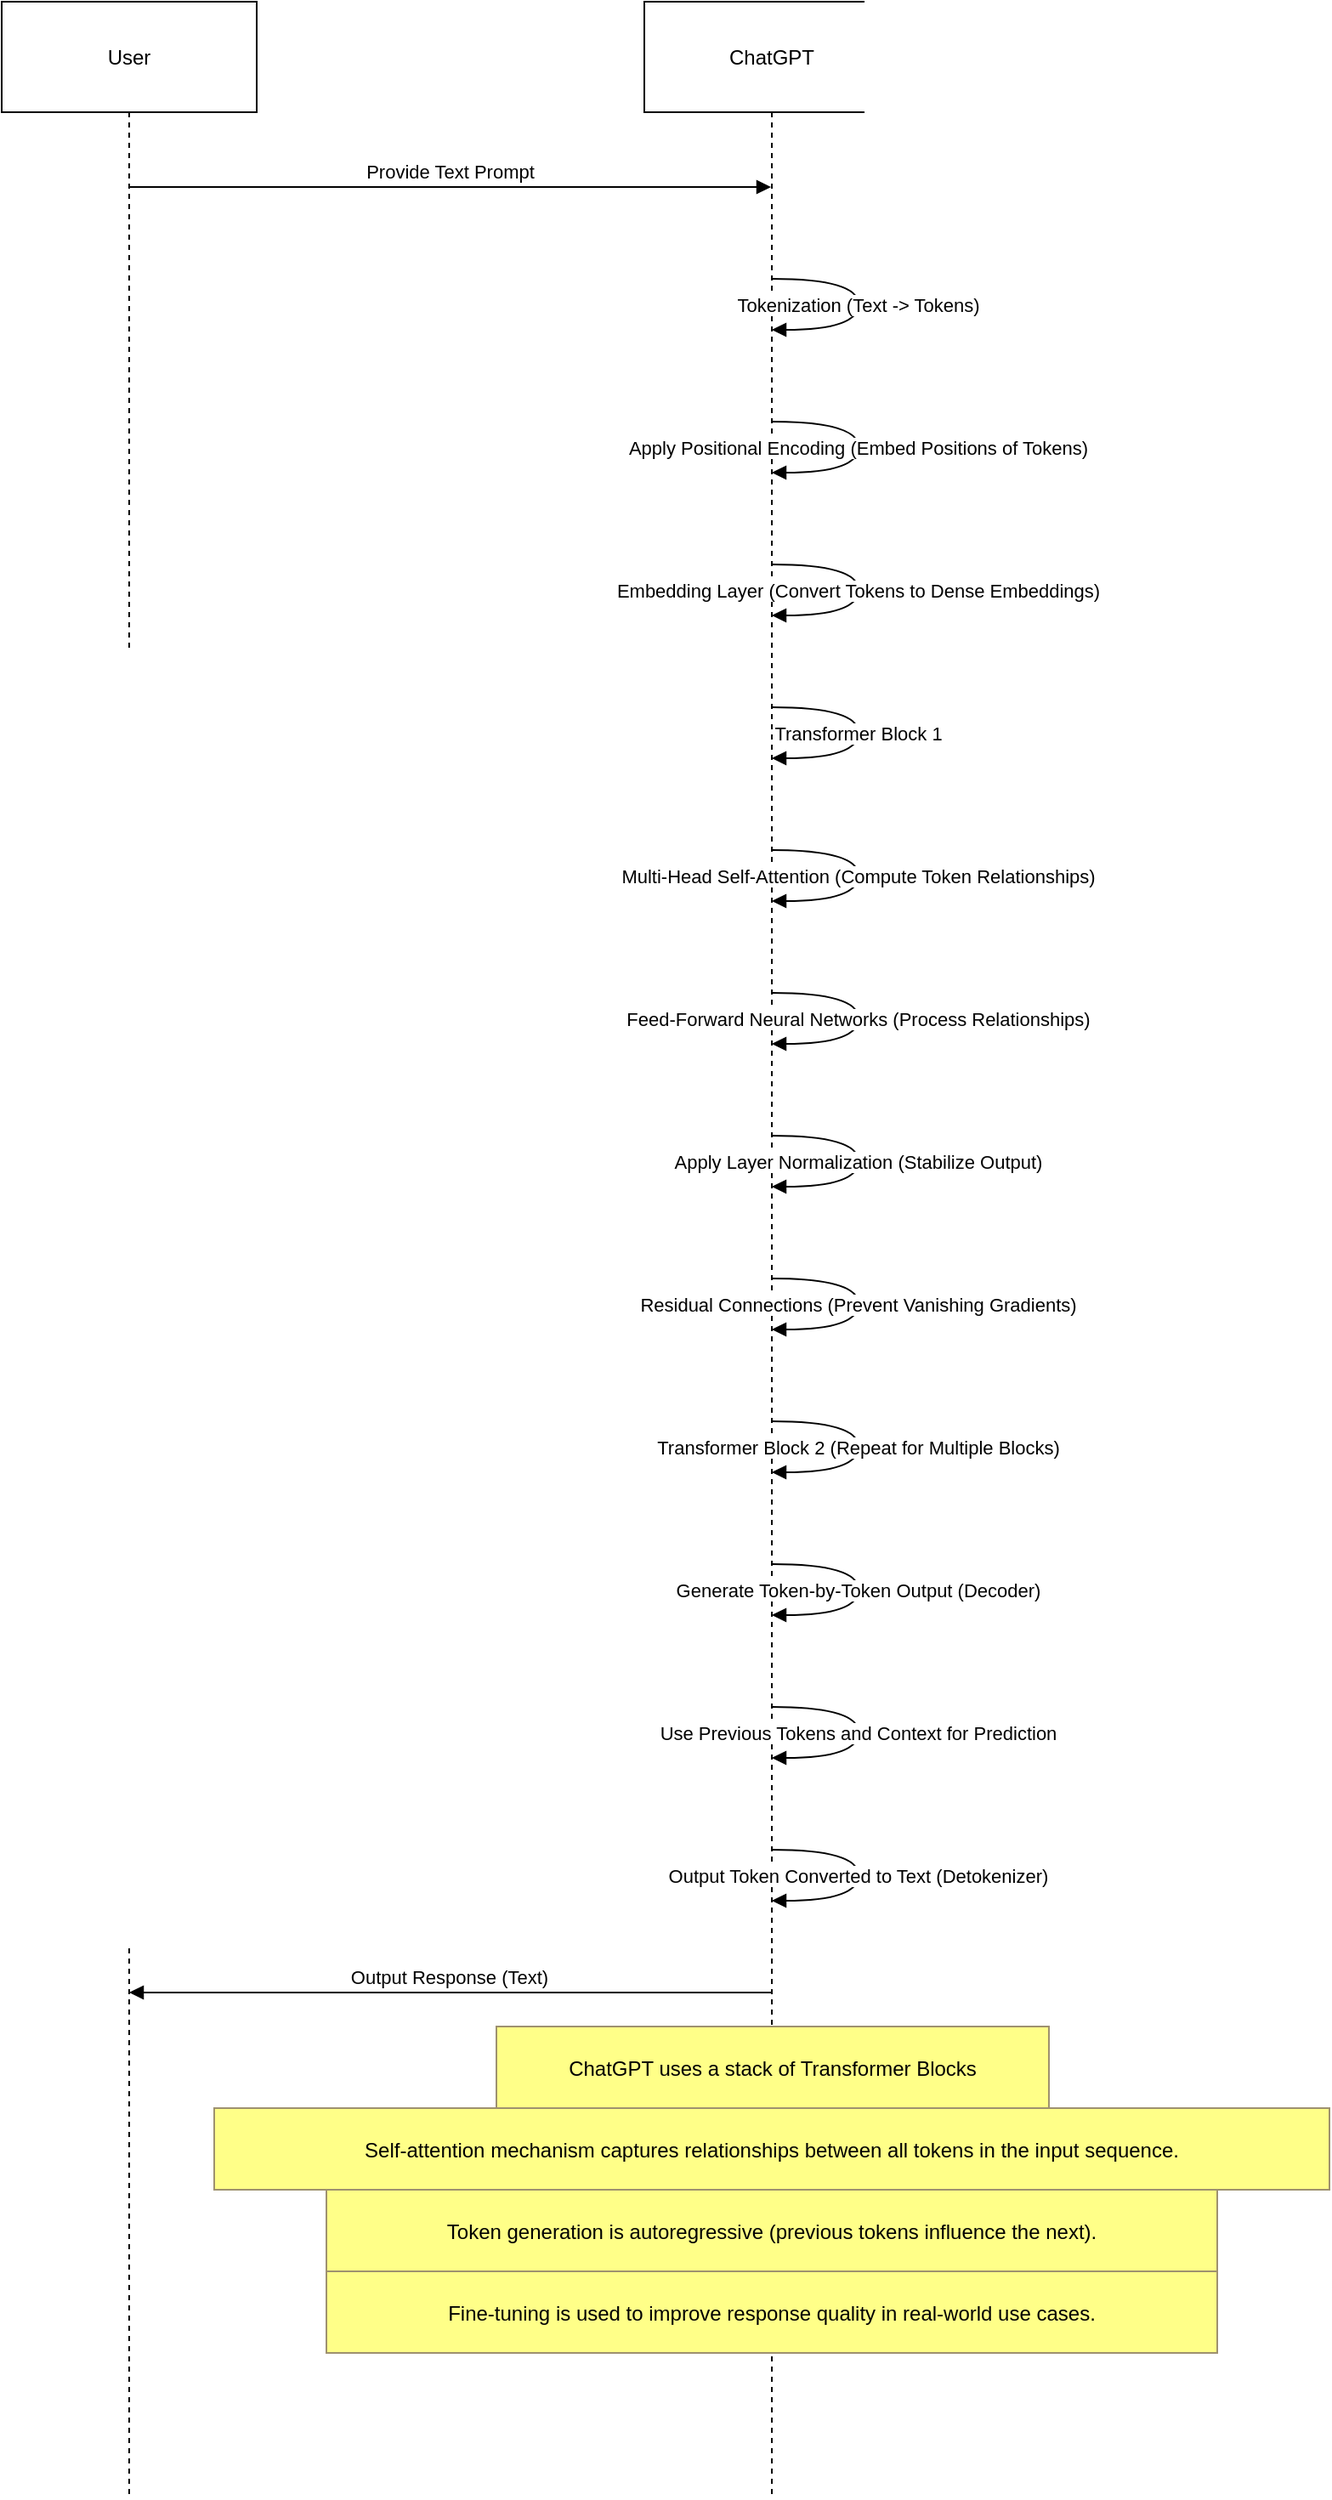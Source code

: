 <mxfile version="25.0.3">
  <diagram name="Page-1" id="LRry-8tiaS6HzqBhcMT4">
    <mxGraphModel dx="1290" dy="557" grid="1" gridSize="10" guides="1" tooltips="1" connect="1" arrows="1" fold="1" page="1" pageScale="1" pageWidth="827" pageHeight="1169" math="0" shadow="0">
      <root>
        <mxCell id="0" />
        <mxCell id="1" parent="0" />
        <mxCell id="E5JG0-WKW0irPrQr0zAJ-1" value="User" style="shape=umlLifeline;perimeter=lifelinePerimeter;whiteSpace=wrap;container=1;dropTarget=0;collapsible=0;recursiveResize=0;outlineConnect=0;portConstraint=eastwest;newEdgeStyle={&quot;edgeStyle&quot;:&quot;elbowEdgeStyle&quot;,&quot;elbow&quot;:&quot;vertical&quot;,&quot;curved&quot;:0,&quot;rounded&quot;:0};size=65;" vertex="1" parent="1">
          <mxGeometry x="20" y="20" width="150" height="1468" as="geometry" />
        </mxCell>
        <mxCell id="E5JG0-WKW0irPrQr0zAJ-2" value="ChatGPT" style="shape=umlLifeline;perimeter=lifelinePerimeter;whiteSpace=wrap;container=1;dropTarget=0;collapsible=0;recursiveResize=0;outlineConnect=0;portConstraint=eastwest;newEdgeStyle={&quot;edgeStyle&quot;:&quot;elbowEdgeStyle&quot;,&quot;elbow&quot;:&quot;vertical&quot;,&quot;curved&quot;:0,&quot;rounded&quot;:0};size=65;" vertex="1" parent="1">
          <mxGeometry x="398" y="20" width="150" height="1468" as="geometry" />
        </mxCell>
        <mxCell id="E5JG0-WKW0irPrQr0zAJ-3" value="Provide Text Prompt" style="verticalAlign=bottom;edgeStyle=elbowEdgeStyle;elbow=vertical;curved=0;rounded=0;endArrow=block;" edge="1" parent="1" source="E5JG0-WKW0irPrQr0zAJ-1" target="E5JG0-WKW0irPrQr0zAJ-2">
          <mxGeometry relative="1" as="geometry">
            <Array as="points">
              <mxPoint x="293" y="129" />
            </Array>
          </mxGeometry>
        </mxCell>
        <mxCell id="E5JG0-WKW0irPrQr0zAJ-4" value="Tokenization (Text -&gt; Tokens)" style="curved=1;endArrow=block;rounded=0;" edge="1" parent="1" source="E5JG0-WKW0irPrQr0zAJ-2" target="E5JG0-WKW0irPrQr0zAJ-2">
          <mxGeometry relative="1" as="geometry">
            <Array as="points">
              <mxPoint x="524" y="183" />
              <mxPoint x="524" y="213" />
            </Array>
          </mxGeometry>
        </mxCell>
        <mxCell id="E5JG0-WKW0irPrQr0zAJ-5" value="Apply Positional Encoding (Embed Positions of Tokens)" style="curved=1;endArrow=block;rounded=0;" edge="1" parent="1" source="E5JG0-WKW0irPrQr0zAJ-2" target="E5JG0-WKW0irPrQr0zAJ-2">
          <mxGeometry relative="1" as="geometry">
            <Array as="points">
              <mxPoint x="524" y="267" />
              <mxPoint x="524" y="297" />
            </Array>
          </mxGeometry>
        </mxCell>
        <mxCell id="E5JG0-WKW0irPrQr0zAJ-6" value="Embedding Layer (Convert Tokens to Dense Embeddings)" style="curved=1;endArrow=block;rounded=0;" edge="1" parent="1" source="E5JG0-WKW0irPrQr0zAJ-2" target="E5JG0-WKW0irPrQr0zAJ-2">
          <mxGeometry relative="1" as="geometry">
            <Array as="points">
              <mxPoint x="524" y="351" />
              <mxPoint x="524" y="381" />
            </Array>
          </mxGeometry>
        </mxCell>
        <mxCell id="E5JG0-WKW0irPrQr0zAJ-7" value="Transformer Block 1" style="curved=1;endArrow=block;rounded=0;" edge="1" parent="1" source="E5JG0-WKW0irPrQr0zAJ-2" target="E5JG0-WKW0irPrQr0zAJ-2">
          <mxGeometry relative="1" as="geometry">
            <Array as="points">
              <mxPoint x="524" y="435" />
              <mxPoint x="524" y="465" />
            </Array>
          </mxGeometry>
        </mxCell>
        <mxCell id="E5JG0-WKW0irPrQr0zAJ-8" value="Multi-Head Self-Attention (Compute Token Relationships)" style="curved=1;endArrow=block;rounded=0;" edge="1" parent="1" source="E5JG0-WKW0irPrQr0zAJ-2" target="E5JG0-WKW0irPrQr0zAJ-2">
          <mxGeometry relative="1" as="geometry">
            <Array as="points">
              <mxPoint x="524" y="519" />
              <mxPoint x="524" y="549" />
            </Array>
          </mxGeometry>
        </mxCell>
        <mxCell id="E5JG0-WKW0irPrQr0zAJ-9" value="Feed-Forward Neural Networks (Process Relationships)" style="curved=1;endArrow=block;rounded=0;" edge="1" parent="1" source="E5JG0-WKW0irPrQr0zAJ-2" target="E5JG0-WKW0irPrQr0zAJ-2">
          <mxGeometry relative="1" as="geometry">
            <Array as="points">
              <mxPoint x="524" y="603" />
              <mxPoint x="524" y="633" />
            </Array>
          </mxGeometry>
        </mxCell>
        <mxCell id="E5JG0-WKW0irPrQr0zAJ-10" value="Apply Layer Normalization (Stabilize Output)" style="curved=1;endArrow=block;rounded=0;" edge="1" parent="1" source="E5JG0-WKW0irPrQr0zAJ-2" target="E5JG0-WKW0irPrQr0zAJ-2">
          <mxGeometry relative="1" as="geometry">
            <Array as="points">
              <mxPoint x="524" y="687" />
              <mxPoint x="524" y="717" />
            </Array>
          </mxGeometry>
        </mxCell>
        <mxCell id="E5JG0-WKW0irPrQr0zAJ-11" value="Residual Connections (Prevent Vanishing Gradients)" style="curved=1;endArrow=block;rounded=0;" edge="1" parent="1" source="E5JG0-WKW0irPrQr0zAJ-2" target="E5JG0-WKW0irPrQr0zAJ-2">
          <mxGeometry relative="1" as="geometry">
            <Array as="points">
              <mxPoint x="524" y="771" />
              <mxPoint x="524" y="801" />
            </Array>
          </mxGeometry>
        </mxCell>
        <mxCell id="E5JG0-WKW0irPrQr0zAJ-12" value="Transformer Block 2 (Repeat for Multiple Blocks)" style="curved=1;endArrow=block;rounded=0;" edge="1" parent="1" source="E5JG0-WKW0irPrQr0zAJ-2" target="E5JG0-WKW0irPrQr0zAJ-2">
          <mxGeometry relative="1" as="geometry">
            <Array as="points">
              <mxPoint x="524" y="855" />
              <mxPoint x="524" y="885" />
            </Array>
          </mxGeometry>
        </mxCell>
        <mxCell id="E5JG0-WKW0irPrQr0zAJ-13" value="Generate Token-by-Token Output (Decoder)" style="curved=1;endArrow=block;rounded=0;" edge="1" parent="1" source="E5JG0-WKW0irPrQr0zAJ-2" target="E5JG0-WKW0irPrQr0zAJ-2">
          <mxGeometry relative="1" as="geometry">
            <Array as="points">
              <mxPoint x="524" y="939" />
              <mxPoint x="524" y="969" />
            </Array>
          </mxGeometry>
        </mxCell>
        <mxCell id="E5JG0-WKW0irPrQr0zAJ-14" value="Use Previous Tokens and Context for Prediction" style="curved=1;endArrow=block;rounded=0;" edge="1" parent="1" source="E5JG0-WKW0irPrQr0zAJ-2" target="E5JG0-WKW0irPrQr0zAJ-2">
          <mxGeometry relative="1" as="geometry">
            <Array as="points">
              <mxPoint x="524" y="1023" />
              <mxPoint x="524" y="1053" />
            </Array>
          </mxGeometry>
        </mxCell>
        <mxCell id="E5JG0-WKW0irPrQr0zAJ-15" value="Output Token Converted to Text (Detokenizer)" style="curved=1;endArrow=block;rounded=0;" edge="1" parent="1" source="E5JG0-WKW0irPrQr0zAJ-2" target="E5JG0-WKW0irPrQr0zAJ-2">
          <mxGeometry relative="1" as="geometry">
            <Array as="points">
              <mxPoint x="524" y="1107" />
              <mxPoint x="524" y="1137" />
            </Array>
          </mxGeometry>
        </mxCell>
        <mxCell id="E5JG0-WKW0irPrQr0zAJ-16" value="Output Response (Text)" style="verticalAlign=bottom;edgeStyle=elbowEdgeStyle;elbow=vertical;curved=0;rounded=0;endArrow=block;" edge="1" parent="1" source="E5JG0-WKW0irPrQr0zAJ-2" target="E5JG0-WKW0irPrQr0zAJ-1">
          <mxGeometry relative="1" as="geometry">
            <Array as="points">
              <mxPoint x="296" y="1191" />
            </Array>
          </mxGeometry>
        </mxCell>
        <mxCell id="E5JG0-WKW0irPrQr0zAJ-17" value="ChatGPT uses a stack of Transformer Blocks" style="fillColor=#ffff88;strokeColor=#9E916F;" vertex="1" parent="1">
          <mxGeometry x="311" y="1211" width="325" height="48" as="geometry" />
        </mxCell>
        <mxCell id="E5JG0-WKW0irPrQr0zAJ-18" value="Self-attention mechanism captures relationships between all tokens in the input sequence." style="fillColor=#ffff88;strokeColor=#9E916F;" vertex="1" parent="1">
          <mxGeometry x="145" y="1259" width="656" height="48" as="geometry" />
        </mxCell>
        <mxCell id="E5JG0-WKW0irPrQr0zAJ-19" value="Token generation is autoregressive (previous tokens influence the next)." style="fillColor=#ffff88;strokeColor=#9E916F;" vertex="1" parent="1">
          <mxGeometry x="211" y="1307" width="524" height="48" as="geometry" />
        </mxCell>
        <mxCell id="E5JG0-WKW0irPrQr0zAJ-20" value="Fine-tuning is used to improve response quality in real-world use cases." style="fillColor=#ffff88;strokeColor=#9E916F;" vertex="1" parent="1">
          <mxGeometry x="211" y="1355" width="524" height="48" as="geometry" />
        </mxCell>
      </root>
    </mxGraphModel>
  </diagram>
</mxfile>
